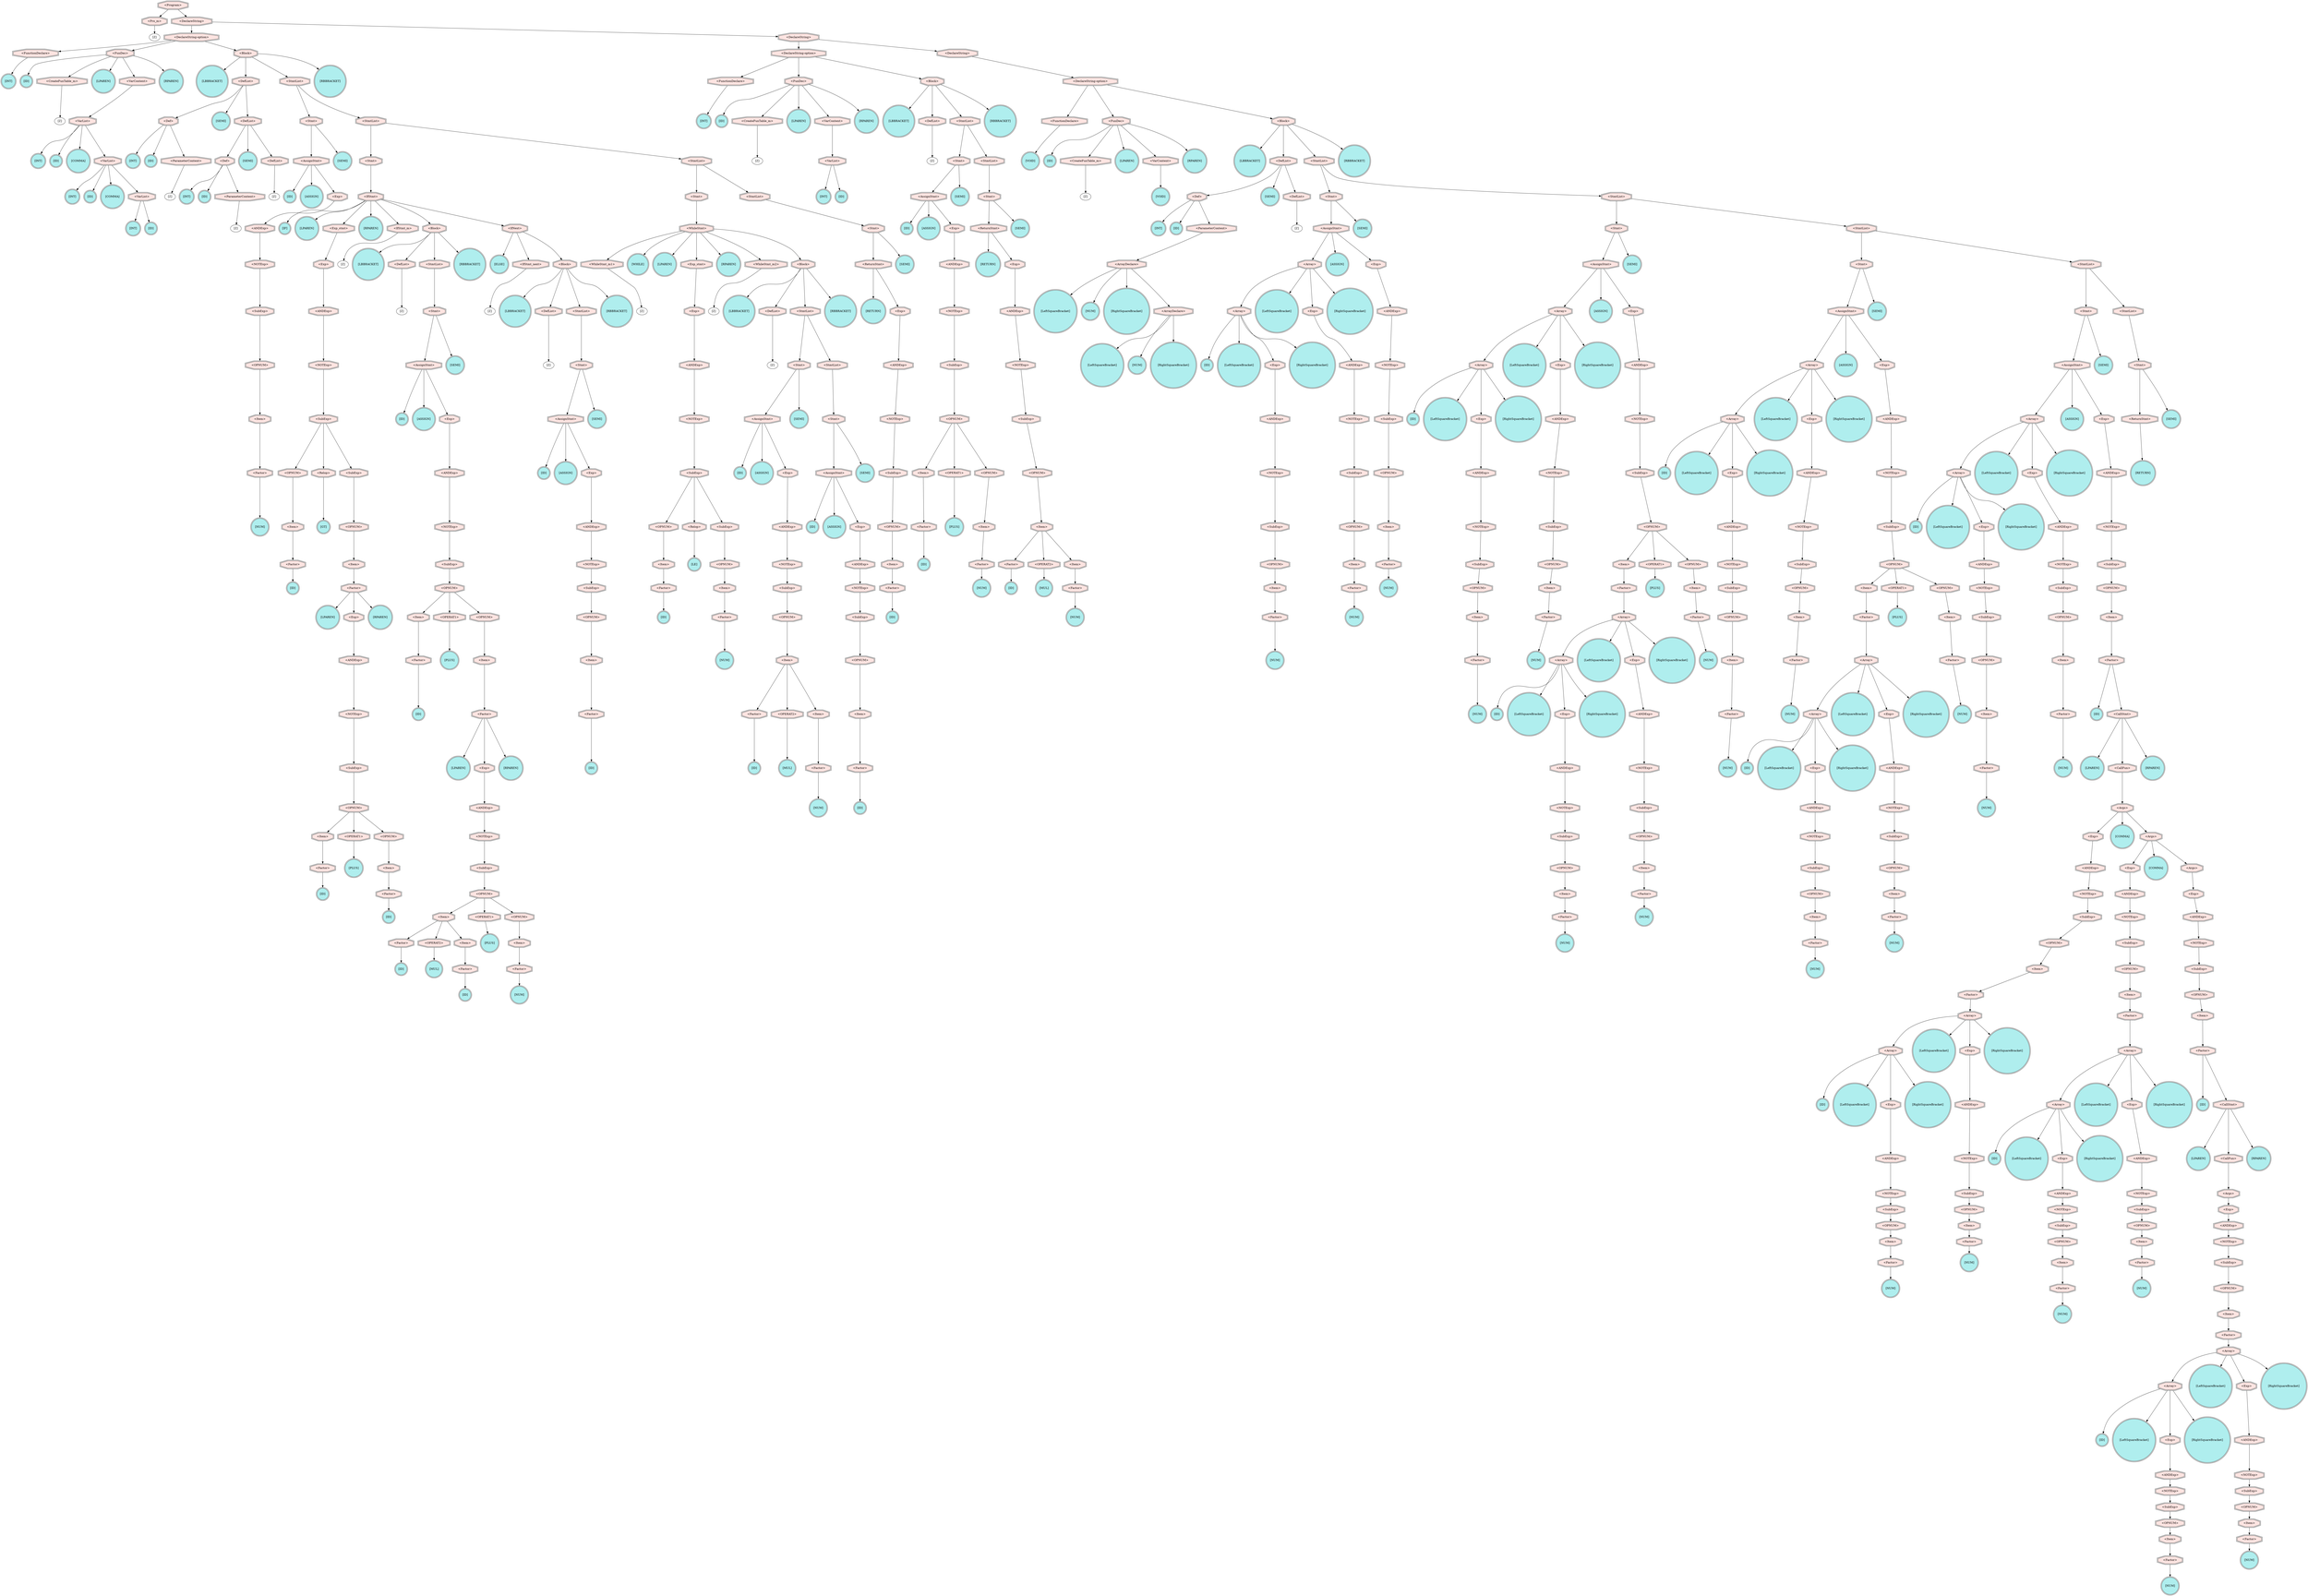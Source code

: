digraph tree { 
v0[label="<Pro_m>",fillcolor=mistyrose,shape=doubleoctagon,style=filled];
e1[label="[Z]"];
v0-> e1;
v1[label="[INT]",fillcolor=paleturquoise,shape=doublecircle,style=filled];
v2[label="<FunctionDeclare>",fillcolor=mistyrose,shape=doubleoctagon,style=filled];
v2 -> v1;
v3[label="[ID]",fillcolor=paleturquoise,shape=doublecircle,style=filled];
v4[label="<CreateFunTable_m>",fillcolor=mistyrose,shape=doubleoctagon,style=filled];
e5[label="[Z]"];
v4-> e5;
v5[label="[LPAREN]",fillcolor=paleturquoise,shape=doublecircle,style=filled];
v6[label="[INT]",fillcolor=paleturquoise,shape=doublecircle,style=filled];
v7[label="[ID]",fillcolor=paleturquoise,shape=doublecircle,style=filled];
v8[label="[COMMA]",fillcolor=paleturquoise,shape=doublecircle,style=filled];
v9[label="[INT]",fillcolor=paleturquoise,shape=doublecircle,style=filled];
v10[label="[ID]",fillcolor=paleturquoise,shape=doublecircle,style=filled];
v11[label="[COMMA]",fillcolor=paleturquoise,shape=doublecircle,style=filled];
v12[label="[INT]",fillcolor=paleturquoise,shape=doublecircle,style=filled];
v13[label="[ID]",fillcolor=paleturquoise,shape=doublecircle,style=filled];
v14[label="<VarList>",fillcolor=mistyrose,shape=doubleoctagon,style=filled];
v14 -> v13;
v14 -> v12;
v15[label="<VarList>",fillcolor=mistyrose,shape=doubleoctagon,style=filled];
v15 -> v14;
v15 -> v11;
v15 -> v10;
v15 -> v9;
v16[label="<VarList>",fillcolor=mistyrose,shape=doubleoctagon,style=filled];
v16 -> v15;
v16 -> v8;
v16 -> v7;
v16 -> v6;
v17[label="<VarContent>",fillcolor=mistyrose,shape=doubleoctagon,style=filled];
v17 -> v16;
v18[label="[RPAREN]",fillcolor=paleturquoise,shape=doublecircle,style=filled];
v19[label="<FunDec>",fillcolor=mistyrose,shape=doubleoctagon,style=filled];
v19 -> v18;
v19 -> v17;
v19 -> v5;
v19 -> v4;
v19 -> v3;
v20[label="[LBBRACKET]",fillcolor=paleturquoise,shape=doublecircle,style=filled];
v21[label="[INT]",fillcolor=paleturquoise,shape=doublecircle,style=filled];
v22[label="[ID]",fillcolor=paleturquoise,shape=doublecircle,style=filled];
v23[label="<ParameterContent>",fillcolor=mistyrose,shape=doubleoctagon,style=filled];
e24[label="[Z]"];
v23-> e24;
v24[label="<Def>",fillcolor=mistyrose,shape=doubleoctagon,style=filled];
v24 -> v23;
v24 -> v22;
v24 -> v21;
v25[label="[SEMI]",fillcolor=paleturquoise,shape=doublecircle,style=filled];
v26[label="[INT]",fillcolor=paleturquoise,shape=doublecircle,style=filled];
v27[label="[ID]",fillcolor=paleturquoise,shape=doublecircle,style=filled];
v28[label="<ParameterContent>",fillcolor=mistyrose,shape=doubleoctagon,style=filled];
e29[label="[Z]"];
v28-> e29;
v29[label="<Def>",fillcolor=mistyrose,shape=doubleoctagon,style=filled];
v29 -> v28;
v29 -> v27;
v29 -> v26;
v30[label="[SEMI]",fillcolor=paleturquoise,shape=doublecircle,style=filled];
v31[label="<DefList>",fillcolor=mistyrose,shape=doubleoctagon,style=filled];
e32[label="[Z]"];
v31-> e32;
v32[label="<DefList>",fillcolor=mistyrose,shape=doubleoctagon,style=filled];
v32 -> v31;
v32 -> v30;
v32 -> v29;
v33[label="<DefList>",fillcolor=mistyrose,shape=doubleoctagon,style=filled];
v33 -> v32;
v33 -> v25;
v33 -> v24;
v34[label="[ID]",fillcolor=paleturquoise,shape=doublecircle,style=filled];
v35[label="[ASSIGN]",fillcolor=paleturquoise,shape=doublecircle,style=filled];
v36[label="[NUM]",fillcolor=paleturquoise,shape=doublecircle,style=filled];
v37[label="<Factor>",fillcolor=mistyrose,shape=doubleoctagon,style=filled];
v37 -> v36;
v38[label="<Item>",fillcolor=mistyrose,shape=doubleoctagon,style=filled];
v38 -> v37;
v39[label="<OPNUM>",fillcolor=mistyrose,shape=doubleoctagon,style=filled];
v39 -> v38;
v40[label="<SubExp>",fillcolor=mistyrose,shape=doubleoctagon,style=filled];
v40 -> v39;
v41[label="<NOTExp>",fillcolor=mistyrose,shape=doubleoctagon,style=filled];
v41 -> v40;
v42[label="<ANDExp>",fillcolor=mistyrose,shape=doubleoctagon,style=filled];
v42 -> v41;
v43[label="<Exp>",fillcolor=mistyrose,shape=doubleoctagon,style=filled];
v43 -> v42;
v44[label="<AssignStmt>",fillcolor=mistyrose,shape=doubleoctagon,style=filled];
v44 -> v43;
v44 -> v35;
v44 -> v34;
v45[label="[SEMI]",fillcolor=paleturquoise,shape=doublecircle,style=filled];
v46[label="<Stmt>",fillcolor=mistyrose,shape=doubleoctagon,style=filled];
v46 -> v45;
v46 -> v44;
v47[label="[IF]",fillcolor=paleturquoise,shape=doublecircle,style=filled];
v48[label="[LPAREN]",fillcolor=paleturquoise,shape=doublecircle,style=filled];
v49[label="[ID]",fillcolor=paleturquoise,shape=doublecircle,style=filled];
v50[label="<Factor>",fillcolor=mistyrose,shape=doubleoctagon,style=filled];
v50 -> v49;
v51[label="<Item>",fillcolor=mistyrose,shape=doubleoctagon,style=filled];
v51 -> v50;
v52[label="<OPNUM>",fillcolor=mistyrose,shape=doubleoctagon,style=filled];
v52 -> v51;
v53[label="[GT]",fillcolor=paleturquoise,shape=doublecircle,style=filled];
v54[label="<Relop>",fillcolor=mistyrose,shape=doubleoctagon,style=filled];
v54 -> v53;
v55[label="[LPAREN]",fillcolor=paleturquoise,shape=doublecircle,style=filled];
v56[label="[ID]",fillcolor=paleturquoise,shape=doublecircle,style=filled];
v57[label="<Factor>",fillcolor=mistyrose,shape=doubleoctagon,style=filled];
v57 -> v56;
v58[label="<Item>",fillcolor=mistyrose,shape=doubleoctagon,style=filled];
v58 -> v57;
v59[label="[PLUS]",fillcolor=paleturquoise,shape=doublecircle,style=filled];
v60[label="<OPERAT1>",fillcolor=mistyrose,shape=doubleoctagon,style=filled];
v60 -> v59;
v61[label="[ID]",fillcolor=paleturquoise,shape=doublecircle,style=filled];
v62[label="<Factor>",fillcolor=mistyrose,shape=doubleoctagon,style=filled];
v62 -> v61;
v63[label="<Item>",fillcolor=mistyrose,shape=doubleoctagon,style=filled];
v63 -> v62;
v64[label="<OPNUM>",fillcolor=mistyrose,shape=doubleoctagon,style=filled];
v64 -> v63;
v65[label="<OPNUM>",fillcolor=mistyrose,shape=doubleoctagon,style=filled];
v65 -> v64;
v65 -> v60;
v65 -> v58;
v66[label="<SubExp>",fillcolor=mistyrose,shape=doubleoctagon,style=filled];
v66 -> v65;
v67[label="<NOTExp>",fillcolor=mistyrose,shape=doubleoctagon,style=filled];
v67 -> v66;
v68[label="<ANDExp>",fillcolor=mistyrose,shape=doubleoctagon,style=filled];
v68 -> v67;
v69[label="<Exp>",fillcolor=mistyrose,shape=doubleoctagon,style=filled];
v69 -> v68;
v70[label="[RPAREN]",fillcolor=paleturquoise,shape=doublecircle,style=filled];
v71[label="<Factor>",fillcolor=mistyrose,shape=doubleoctagon,style=filled];
v71 -> v70;
v71 -> v69;
v71 -> v55;
v72[label="<Item>",fillcolor=mistyrose,shape=doubleoctagon,style=filled];
v72 -> v71;
v73[label="<OPNUM>",fillcolor=mistyrose,shape=doubleoctagon,style=filled];
v73 -> v72;
v74[label="<SubExp>",fillcolor=mistyrose,shape=doubleoctagon,style=filled];
v74 -> v73;
v75[label="<SubExp>",fillcolor=mistyrose,shape=doubleoctagon,style=filled];
v75 -> v74;
v75 -> v54;
v75 -> v52;
v76[label="<NOTExp>",fillcolor=mistyrose,shape=doubleoctagon,style=filled];
v76 -> v75;
v77[label="<ANDExp>",fillcolor=mistyrose,shape=doubleoctagon,style=filled];
v77 -> v76;
v78[label="<Exp>",fillcolor=mistyrose,shape=doubleoctagon,style=filled];
v78 -> v77;
v79[label="<Exp_stmt>",fillcolor=mistyrose,shape=doubleoctagon,style=filled];
v79 -> v78;
v80[label="[RPAREN]",fillcolor=paleturquoise,shape=doublecircle,style=filled];
v81[label="<IfStmt_m>",fillcolor=mistyrose,shape=doubleoctagon,style=filled];
e82[label="[Z]"];
v81-> e82;
v82[label="[LBBRACKET]",fillcolor=paleturquoise,shape=doublecircle,style=filled];
v83[label="<DefList>",fillcolor=mistyrose,shape=doubleoctagon,style=filled];
e84[label="[Z]"];
v83-> e84;
v84[label="[ID]",fillcolor=paleturquoise,shape=doublecircle,style=filled];
v85[label="[ASSIGN]",fillcolor=paleturquoise,shape=doublecircle,style=filled];
v86[label="[ID]",fillcolor=paleturquoise,shape=doublecircle,style=filled];
v87[label="<Factor>",fillcolor=mistyrose,shape=doubleoctagon,style=filled];
v87 -> v86;
v88[label="<Item>",fillcolor=mistyrose,shape=doubleoctagon,style=filled];
v88 -> v87;
v89[label="[PLUS]",fillcolor=paleturquoise,shape=doublecircle,style=filled];
v90[label="<OPERAT1>",fillcolor=mistyrose,shape=doubleoctagon,style=filled];
v90 -> v89;
v91[label="[LPAREN]",fillcolor=paleturquoise,shape=doublecircle,style=filled];
v92[label="[ID]",fillcolor=paleturquoise,shape=doublecircle,style=filled];
v93[label="<Factor>",fillcolor=mistyrose,shape=doubleoctagon,style=filled];
v93 -> v92;
v94[label="[MUL]",fillcolor=paleturquoise,shape=doublecircle,style=filled];
v95[label="<OPERAT2>",fillcolor=mistyrose,shape=doubleoctagon,style=filled];
v95 -> v94;
v96[label="[ID]",fillcolor=paleturquoise,shape=doublecircle,style=filled];
v97[label="<Factor>",fillcolor=mistyrose,shape=doubleoctagon,style=filled];
v97 -> v96;
v98[label="<Item>",fillcolor=mistyrose,shape=doubleoctagon,style=filled];
v98 -> v97;
v99[label="<Item>",fillcolor=mistyrose,shape=doubleoctagon,style=filled];
v99 -> v98;
v99 -> v95;
v99 -> v93;
v100[label="[PLUS]",fillcolor=paleturquoise,shape=doublecircle,style=filled];
v101[label="<OPERAT1>",fillcolor=mistyrose,shape=doubleoctagon,style=filled];
v101 -> v100;
v102[label="[NUM]",fillcolor=paleturquoise,shape=doublecircle,style=filled];
v103[label="<Factor>",fillcolor=mistyrose,shape=doubleoctagon,style=filled];
v103 -> v102;
v104[label="<Item>",fillcolor=mistyrose,shape=doubleoctagon,style=filled];
v104 -> v103;
v105[label="<OPNUM>",fillcolor=mistyrose,shape=doubleoctagon,style=filled];
v105 -> v104;
v106[label="<OPNUM>",fillcolor=mistyrose,shape=doubleoctagon,style=filled];
v106 -> v105;
v106 -> v101;
v106 -> v99;
v107[label="<SubExp>",fillcolor=mistyrose,shape=doubleoctagon,style=filled];
v107 -> v106;
v108[label="<NOTExp>",fillcolor=mistyrose,shape=doubleoctagon,style=filled];
v108 -> v107;
v109[label="<ANDExp>",fillcolor=mistyrose,shape=doubleoctagon,style=filled];
v109 -> v108;
v110[label="<Exp>",fillcolor=mistyrose,shape=doubleoctagon,style=filled];
v110 -> v109;
v111[label="[RPAREN]",fillcolor=paleturquoise,shape=doublecircle,style=filled];
v112[label="<Factor>",fillcolor=mistyrose,shape=doubleoctagon,style=filled];
v112 -> v111;
v112 -> v110;
v112 -> v91;
v113[label="<Item>",fillcolor=mistyrose,shape=doubleoctagon,style=filled];
v113 -> v112;
v114[label="<OPNUM>",fillcolor=mistyrose,shape=doubleoctagon,style=filled];
v114 -> v113;
v115[label="<OPNUM>",fillcolor=mistyrose,shape=doubleoctagon,style=filled];
v115 -> v114;
v115 -> v90;
v115 -> v88;
v116[label="<SubExp>",fillcolor=mistyrose,shape=doubleoctagon,style=filled];
v116 -> v115;
v117[label="<NOTExp>",fillcolor=mistyrose,shape=doubleoctagon,style=filled];
v117 -> v116;
v118[label="<ANDExp>",fillcolor=mistyrose,shape=doubleoctagon,style=filled];
v118 -> v117;
v119[label="<Exp>",fillcolor=mistyrose,shape=doubleoctagon,style=filled];
v119 -> v118;
v120[label="<AssignStmt>",fillcolor=mistyrose,shape=doubleoctagon,style=filled];
v120 -> v119;
v120 -> v85;
v120 -> v84;
v121[label="[SEMI]",fillcolor=paleturquoise,shape=doublecircle,style=filled];
v122[label="<Stmt>",fillcolor=mistyrose,shape=doubleoctagon,style=filled];
v122 -> v121;
v122 -> v120;
v123[label="<StmtList>",fillcolor=mistyrose,shape=doubleoctagon,style=filled];
v123 -> v122;
v124[label="[RBBRACKET]",fillcolor=paleturquoise,shape=doublecircle,style=filled];
v125[label="<Block>",fillcolor=mistyrose,shape=doubleoctagon,style=filled];
v125 -> v124;
v125 -> v123;
v125 -> v83;
v125 -> v82;
v126[label="[ELSE]",fillcolor=paleturquoise,shape=doublecircle,style=filled];
v127[label="<IfStmt_next>",fillcolor=mistyrose,shape=doubleoctagon,style=filled];
e128[label="[Z]"];
v127-> e128;
v128[label="[LBBRACKET]",fillcolor=paleturquoise,shape=doublecircle,style=filled];
v129[label="<DefList>",fillcolor=mistyrose,shape=doubleoctagon,style=filled];
e130[label="[Z]"];
v129-> e130;
v130[label="[ID]",fillcolor=paleturquoise,shape=doublecircle,style=filled];
v131[label="[ASSIGN]",fillcolor=paleturquoise,shape=doublecircle,style=filled];
v132[label="[ID]",fillcolor=paleturquoise,shape=doublecircle,style=filled];
v133[label="<Factor>",fillcolor=mistyrose,shape=doubleoctagon,style=filled];
v133 -> v132;
v134[label="<Item>",fillcolor=mistyrose,shape=doubleoctagon,style=filled];
v134 -> v133;
v135[label="<OPNUM>",fillcolor=mistyrose,shape=doubleoctagon,style=filled];
v135 -> v134;
v136[label="<SubExp>",fillcolor=mistyrose,shape=doubleoctagon,style=filled];
v136 -> v135;
v137[label="<NOTExp>",fillcolor=mistyrose,shape=doubleoctagon,style=filled];
v137 -> v136;
v138[label="<ANDExp>",fillcolor=mistyrose,shape=doubleoctagon,style=filled];
v138 -> v137;
v139[label="<Exp>",fillcolor=mistyrose,shape=doubleoctagon,style=filled];
v139 -> v138;
v140[label="<AssignStmt>",fillcolor=mistyrose,shape=doubleoctagon,style=filled];
v140 -> v139;
v140 -> v131;
v140 -> v130;
v141[label="[SEMI]",fillcolor=paleturquoise,shape=doublecircle,style=filled];
v142[label="<Stmt>",fillcolor=mistyrose,shape=doubleoctagon,style=filled];
v142 -> v141;
v142 -> v140;
v143[label="<StmtList>",fillcolor=mistyrose,shape=doubleoctagon,style=filled];
v143 -> v142;
v144[label="[RBBRACKET]",fillcolor=paleturquoise,shape=doublecircle,style=filled];
v145[label="<Block>",fillcolor=mistyrose,shape=doubleoctagon,style=filled];
v145 -> v144;
v145 -> v143;
v145 -> v129;
v145 -> v128;
v146[label="<IfNext>",fillcolor=mistyrose,shape=doubleoctagon,style=filled];
v146 -> v145;
v146 -> v127;
v146 -> v126;
v147[label="<IfStmt>",fillcolor=mistyrose,shape=doubleoctagon,style=filled];
v147 -> v146;
v147 -> v125;
v147 -> v81;
v147 -> v80;
v147 -> v79;
v147 -> v48;
v147 -> v47;
v148[label="<Stmt>",fillcolor=mistyrose,shape=doubleoctagon,style=filled];
v148 -> v147;
v149[label="<WhileStmt_m1>",fillcolor=mistyrose,shape=doubleoctagon,style=filled];
e150[label="[Z]"];
v149-> e150;
v150[label="[WHILE]",fillcolor=paleturquoise,shape=doublecircle,style=filled];
v151[label="[LPAREN]",fillcolor=paleturquoise,shape=doublecircle,style=filled];
v152[label="[ID]",fillcolor=paleturquoise,shape=doublecircle,style=filled];
v153[label="<Factor>",fillcolor=mistyrose,shape=doubleoctagon,style=filled];
v153 -> v152;
v154[label="<Item>",fillcolor=mistyrose,shape=doubleoctagon,style=filled];
v154 -> v153;
v155[label="<OPNUM>",fillcolor=mistyrose,shape=doubleoctagon,style=filled];
v155 -> v154;
v156[label="[LE]",fillcolor=paleturquoise,shape=doublecircle,style=filled];
v157[label="<Relop>",fillcolor=mistyrose,shape=doubleoctagon,style=filled];
v157 -> v156;
v158[label="[NUM]",fillcolor=paleturquoise,shape=doublecircle,style=filled];
v159[label="<Factor>",fillcolor=mistyrose,shape=doubleoctagon,style=filled];
v159 -> v158;
v160[label="<Item>",fillcolor=mistyrose,shape=doubleoctagon,style=filled];
v160 -> v159;
v161[label="<OPNUM>",fillcolor=mistyrose,shape=doubleoctagon,style=filled];
v161 -> v160;
v162[label="<SubExp>",fillcolor=mistyrose,shape=doubleoctagon,style=filled];
v162 -> v161;
v163[label="<SubExp>",fillcolor=mistyrose,shape=doubleoctagon,style=filled];
v163 -> v162;
v163 -> v157;
v163 -> v155;
v164[label="<NOTExp>",fillcolor=mistyrose,shape=doubleoctagon,style=filled];
v164 -> v163;
v165[label="<ANDExp>",fillcolor=mistyrose,shape=doubleoctagon,style=filled];
v165 -> v164;
v166[label="<Exp>",fillcolor=mistyrose,shape=doubleoctagon,style=filled];
v166 -> v165;
v167[label="<Exp_stmt>",fillcolor=mistyrose,shape=doubleoctagon,style=filled];
v167 -> v166;
v168[label="[RPAREN]",fillcolor=paleturquoise,shape=doublecircle,style=filled];
v169[label="<WhileStmt_m2>",fillcolor=mistyrose,shape=doubleoctagon,style=filled];
e170[label="[Z]"];
v169-> e170;
v170[label="[LBBRACKET]",fillcolor=paleturquoise,shape=doublecircle,style=filled];
v171[label="<DefList>",fillcolor=mistyrose,shape=doubleoctagon,style=filled];
e172[label="[Z]"];
v171-> e172;
v172[label="[ID]",fillcolor=paleturquoise,shape=doublecircle,style=filled];
v173[label="[ASSIGN]",fillcolor=paleturquoise,shape=doublecircle,style=filled];
v174[label="[ID]",fillcolor=paleturquoise,shape=doublecircle,style=filled];
v175[label="<Factor>",fillcolor=mistyrose,shape=doubleoctagon,style=filled];
v175 -> v174;
v176[label="[MUL]",fillcolor=paleturquoise,shape=doublecircle,style=filled];
v177[label="<OPERAT2>",fillcolor=mistyrose,shape=doubleoctagon,style=filled];
v177 -> v176;
v178[label="[NUM]",fillcolor=paleturquoise,shape=doublecircle,style=filled];
v179[label="<Factor>",fillcolor=mistyrose,shape=doubleoctagon,style=filled];
v179 -> v178;
v180[label="<Item>",fillcolor=mistyrose,shape=doubleoctagon,style=filled];
v180 -> v179;
v181[label="<Item>",fillcolor=mistyrose,shape=doubleoctagon,style=filled];
v181 -> v180;
v181 -> v177;
v181 -> v175;
v182[label="<OPNUM>",fillcolor=mistyrose,shape=doubleoctagon,style=filled];
v182 -> v181;
v183[label="<SubExp>",fillcolor=mistyrose,shape=doubleoctagon,style=filled];
v183 -> v182;
v184[label="<NOTExp>",fillcolor=mistyrose,shape=doubleoctagon,style=filled];
v184 -> v183;
v185[label="<ANDExp>",fillcolor=mistyrose,shape=doubleoctagon,style=filled];
v185 -> v184;
v186[label="<Exp>",fillcolor=mistyrose,shape=doubleoctagon,style=filled];
v186 -> v185;
v187[label="<AssignStmt>",fillcolor=mistyrose,shape=doubleoctagon,style=filled];
v187 -> v186;
v187 -> v173;
v187 -> v172;
v188[label="[SEMI]",fillcolor=paleturquoise,shape=doublecircle,style=filled];
v189[label="<Stmt>",fillcolor=mistyrose,shape=doubleoctagon,style=filled];
v189 -> v188;
v189 -> v187;
v190[label="[ID]",fillcolor=paleturquoise,shape=doublecircle,style=filled];
v191[label="[ASSIGN]",fillcolor=paleturquoise,shape=doublecircle,style=filled];
v192[label="[ID]",fillcolor=paleturquoise,shape=doublecircle,style=filled];
v193[label="<Factor>",fillcolor=mistyrose,shape=doubleoctagon,style=filled];
v193 -> v192;
v194[label="<Item>",fillcolor=mistyrose,shape=doubleoctagon,style=filled];
v194 -> v193;
v195[label="<OPNUM>",fillcolor=mistyrose,shape=doubleoctagon,style=filled];
v195 -> v194;
v196[label="<SubExp>",fillcolor=mistyrose,shape=doubleoctagon,style=filled];
v196 -> v195;
v197[label="<NOTExp>",fillcolor=mistyrose,shape=doubleoctagon,style=filled];
v197 -> v196;
v198[label="<ANDExp>",fillcolor=mistyrose,shape=doubleoctagon,style=filled];
v198 -> v197;
v199[label="<Exp>",fillcolor=mistyrose,shape=doubleoctagon,style=filled];
v199 -> v198;
v200[label="<AssignStmt>",fillcolor=mistyrose,shape=doubleoctagon,style=filled];
v200 -> v199;
v200 -> v191;
v200 -> v190;
v201[label="[SEMI]",fillcolor=paleturquoise,shape=doublecircle,style=filled];
v202[label="<Stmt>",fillcolor=mistyrose,shape=doubleoctagon,style=filled];
v202 -> v201;
v202 -> v200;
v203[label="<StmtList>",fillcolor=mistyrose,shape=doubleoctagon,style=filled];
v203 -> v202;
v204[label="<StmtList>",fillcolor=mistyrose,shape=doubleoctagon,style=filled];
v204 -> v203;
v204 -> v189;
v205[label="[RBBRACKET]",fillcolor=paleturquoise,shape=doublecircle,style=filled];
v206[label="<Block>",fillcolor=mistyrose,shape=doubleoctagon,style=filled];
v206 -> v205;
v206 -> v204;
v206 -> v171;
v206 -> v170;
v207[label="<WhileStmt>",fillcolor=mistyrose,shape=doubleoctagon,style=filled];
v207 -> v206;
v207 -> v169;
v207 -> v168;
v207 -> v167;
v207 -> v151;
v207 -> v150;
v207 -> v149;
v208[label="<Stmt>",fillcolor=mistyrose,shape=doubleoctagon,style=filled];
v208 -> v207;
v209[label="[RETURN]",fillcolor=paleturquoise,shape=doublecircle,style=filled];
v210[label="[ID]",fillcolor=paleturquoise,shape=doublecircle,style=filled];
v211[label="<Factor>",fillcolor=mistyrose,shape=doubleoctagon,style=filled];
v211 -> v210;
v212[label="<Item>",fillcolor=mistyrose,shape=doubleoctagon,style=filled];
v212 -> v211;
v213[label="<OPNUM>",fillcolor=mistyrose,shape=doubleoctagon,style=filled];
v213 -> v212;
v214[label="<SubExp>",fillcolor=mistyrose,shape=doubleoctagon,style=filled];
v214 -> v213;
v215[label="<NOTExp>",fillcolor=mistyrose,shape=doubleoctagon,style=filled];
v215 -> v214;
v216[label="<ANDExp>",fillcolor=mistyrose,shape=doubleoctagon,style=filled];
v216 -> v215;
v217[label="<Exp>",fillcolor=mistyrose,shape=doubleoctagon,style=filled];
v217 -> v216;
v218[label="<ReturnStmt>",fillcolor=mistyrose,shape=doubleoctagon,style=filled];
v218 -> v217;
v218 -> v209;
v219[label="[SEMI]",fillcolor=paleturquoise,shape=doublecircle,style=filled];
v220[label="<Stmt>",fillcolor=mistyrose,shape=doubleoctagon,style=filled];
v220 -> v219;
v220 -> v218;
v221[label="<StmtList>",fillcolor=mistyrose,shape=doubleoctagon,style=filled];
v221 -> v220;
v222[label="<StmtList>",fillcolor=mistyrose,shape=doubleoctagon,style=filled];
v222 -> v221;
v222 -> v208;
v223[label="<StmtList>",fillcolor=mistyrose,shape=doubleoctagon,style=filled];
v223 -> v222;
v223 -> v148;
v224[label="<StmtList>",fillcolor=mistyrose,shape=doubleoctagon,style=filled];
v224 -> v223;
v224 -> v46;
v225[label="[RBBRACKET]",fillcolor=paleturquoise,shape=doublecircle,style=filled];
v226[label="<Block>",fillcolor=mistyrose,shape=doubleoctagon,style=filled];
v226 -> v225;
v226 -> v224;
v226 -> v33;
v226 -> v20;
v227[label="<DeclareString-option>",fillcolor=mistyrose,shape=doubleoctagon,style=filled];
v227 -> v226;
v227 -> v19;
v227 -> v2;
v228[label="[INT]",fillcolor=paleturquoise,shape=doublecircle,style=filled];
v229[label="<FunctionDeclare>",fillcolor=mistyrose,shape=doubleoctagon,style=filled];
v229 -> v228;
v230[label="[ID]",fillcolor=paleturquoise,shape=doublecircle,style=filled];
v231[label="<CreateFunTable_m>",fillcolor=mistyrose,shape=doubleoctagon,style=filled];
e232[label="[Z]"];
v231-> e232;
v232[label="[LPAREN]",fillcolor=paleturquoise,shape=doublecircle,style=filled];
v233[label="[INT]",fillcolor=paleturquoise,shape=doublecircle,style=filled];
v234[label="[ID]",fillcolor=paleturquoise,shape=doublecircle,style=filled];
v235[label="<VarList>",fillcolor=mistyrose,shape=doubleoctagon,style=filled];
v235 -> v234;
v235 -> v233;
v236[label="<VarContent>",fillcolor=mistyrose,shape=doubleoctagon,style=filled];
v236 -> v235;
v237[label="[RPAREN]",fillcolor=paleturquoise,shape=doublecircle,style=filled];
v238[label="<FunDec>",fillcolor=mistyrose,shape=doubleoctagon,style=filled];
v238 -> v237;
v238 -> v236;
v238 -> v232;
v238 -> v231;
v238 -> v230;
v239[label="[LBBRACKET]",fillcolor=paleturquoise,shape=doublecircle,style=filled];
v240[label="<DefList>",fillcolor=mistyrose,shape=doubleoctagon,style=filled];
e241[label="[Z]"];
v240-> e241;
v241[label="[ID]",fillcolor=paleturquoise,shape=doublecircle,style=filled];
v242[label="[ASSIGN]",fillcolor=paleturquoise,shape=doublecircle,style=filled];
v243[label="[ID]",fillcolor=paleturquoise,shape=doublecircle,style=filled];
v244[label="<Factor>",fillcolor=mistyrose,shape=doubleoctagon,style=filled];
v244 -> v243;
v245[label="<Item>",fillcolor=mistyrose,shape=doubleoctagon,style=filled];
v245 -> v244;
v246[label="[PLUS]",fillcolor=paleturquoise,shape=doublecircle,style=filled];
v247[label="<OPERAT1>",fillcolor=mistyrose,shape=doubleoctagon,style=filled];
v247 -> v246;
v248[label="[NUM]",fillcolor=paleturquoise,shape=doublecircle,style=filled];
v249[label="<Factor>",fillcolor=mistyrose,shape=doubleoctagon,style=filled];
v249 -> v248;
v250[label="<Item>",fillcolor=mistyrose,shape=doubleoctagon,style=filled];
v250 -> v249;
v251[label="<OPNUM>",fillcolor=mistyrose,shape=doubleoctagon,style=filled];
v251 -> v250;
v252[label="<OPNUM>",fillcolor=mistyrose,shape=doubleoctagon,style=filled];
v252 -> v251;
v252 -> v247;
v252 -> v245;
v253[label="<SubExp>",fillcolor=mistyrose,shape=doubleoctagon,style=filled];
v253 -> v252;
v254[label="<NOTExp>",fillcolor=mistyrose,shape=doubleoctagon,style=filled];
v254 -> v253;
v255[label="<ANDExp>",fillcolor=mistyrose,shape=doubleoctagon,style=filled];
v255 -> v254;
v256[label="<Exp>",fillcolor=mistyrose,shape=doubleoctagon,style=filled];
v256 -> v255;
v257[label="<AssignStmt>",fillcolor=mistyrose,shape=doubleoctagon,style=filled];
v257 -> v256;
v257 -> v242;
v257 -> v241;
v258[label="[SEMI]",fillcolor=paleturquoise,shape=doublecircle,style=filled];
v259[label="<Stmt>",fillcolor=mistyrose,shape=doubleoctagon,style=filled];
v259 -> v258;
v259 -> v257;
v260[label="[RETURN]",fillcolor=paleturquoise,shape=doublecircle,style=filled];
v261[label="[ID]",fillcolor=paleturquoise,shape=doublecircle,style=filled];
v262[label="<Factor>",fillcolor=mistyrose,shape=doubleoctagon,style=filled];
v262 -> v261;
v263[label="[MUL]",fillcolor=paleturquoise,shape=doublecircle,style=filled];
v264[label="<OPERAT2>",fillcolor=mistyrose,shape=doubleoctagon,style=filled];
v264 -> v263;
v265[label="[NUM]",fillcolor=paleturquoise,shape=doublecircle,style=filled];
v266[label="<Factor>",fillcolor=mistyrose,shape=doubleoctagon,style=filled];
v266 -> v265;
v267[label="<Item>",fillcolor=mistyrose,shape=doubleoctagon,style=filled];
v267 -> v266;
v268[label="<Item>",fillcolor=mistyrose,shape=doubleoctagon,style=filled];
v268 -> v267;
v268 -> v264;
v268 -> v262;
v269[label="<OPNUM>",fillcolor=mistyrose,shape=doubleoctagon,style=filled];
v269 -> v268;
v270[label="<SubExp>",fillcolor=mistyrose,shape=doubleoctagon,style=filled];
v270 -> v269;
v271[label="<NOTExp>",fillcolor=mistyrose,shape=doubleoctagon,style=filled];
v271 -> v270;
v272[label="<ANDExp>",fillcolor=mistyrose,shape=doubleoctagon,style=filled];
v272 -> v271;
v273[label="<Exp>",fillcolor=mistyrose,shape=doubleoctagon,style=filled];
v273 -> v272;
v274[label="<ReturnStmt>",fillcolor=mistyrose,shape=doubleoctagon,style=filled];
v274 -> v273;
v274 -> v260;
v275[label="[SEMI]",fillcolor=paleturquoise,shape=doublecircle,style=filled];
v276[label="<Stmt>",fillcolor=mistyrose,shape=doubleoctagon,style=filled];
v276 -> v275;
v276 -> v274;
v277[label="<StmtList>",fillcolor=mistyrose,shape=doubleoctagon,style=filled];
v277 -> v276;
v278[label="<StmtList>",fillcolor=mistyrose,shape=doubleoctagon,style=filled];
v278 -> v277;
v278 -> v259;
v279[label="[RBBRACKET]",fillcolor=paleturquoise,shape=doublecircle,style=filled];
v280[label="<Block>",fillcolor=mistyrose,shape=doubleoctagon,style=filled];
v280 -> v279;
v280 -> v278;
v280 -> v240;
v280 -> v239;
v281[label="<DeclareString-option>",fillcolor=mistyrose,shape=doubleoctagon,style=filled];
v281 -> v280;
v281 -> v238;
v281 -> v229;
v282[label="[VOID]",fillcolor=paleturquoise,shape=doublecircle,style=filled];
v283[label="<FunctionDeclare>",fillcolor=mistyrose,shape=doubleoctagon,style=filled];
v283 -> v282;
v284[label="[ID]",fillcolor=paleturquoise,shape=doublecircle,style=filled];
v285[label="<CreateFunTable_m>",fillcolor=mistyrose,shape=doubleoctagon,style=filled];
e286[label="[Z]"];
v285-> e286;
v286[label="[LPAREN]",fillcolor=paleturquoise,shape=doublecircle,style=filled];
v287[label="[VOID]",fillcolor=paleturquoise,shape=doublecircle,style=filled];
v288[label="<VarContent>",fillcolor=mistyrose,shape=doubleoctagon,style=filled];
v288 -> v287;
v289[label="[RPAREN]",fillcolor=paleturquoise,shape=doublecircle,style=filled];
v290[label="<FunDec>",fillcolor=mistyrose,shape=doubleoctagon,style=filled];
v290 -> v289;
v290 -> v288;
v290 -> v286;
v290 -> v285;
v290 -> v284;
v291[label="[LBBRACKET]",fillcolor=paleturquoise,shape=doublecircle,style=filled];
v292[label="[INT]",fillcolor=paleturquoise,shape=doublecircle,style=filled];
v293[label="[ID]",fillcolor=paleturquoise,shape=doublecircle,style=filled];
v294[label="[LeftSquareBracket]",fillcolor=paleturquoise,shape=doublecircle,style=filled];
v295[label="[NUM]",fillcolor=paleturquoise,shape=doublecircle,style=filled];
v296[label="[RightSquareBracket]",fillcolor=paleturquoise,shape=doublecircle,style=filled];
v297[label="[LeftSquareBracket]",fillcolor=paleturquoise,shape=doublecircle,style=filled];
v298[label="[NUM]",fillcolor=paleturquoise,shape=doublecircle,style=filled];
v299[label="[RightSquareBracket]",fillcolor=paleturquoise,shape=doublecircle,style=filled];
v300[label="<ArrayDeclare>",fillcolor=mistyrose,shape=doubleoctagon,style=filled];
v300 -> v299;
v300 -> v298;
v300 -> v297;
v301[label="<ArrayDeclare>",fillcolor=mistyrose,shape=doubleoctagon,style=filled];
v301 -> v300;
v301 -> v296;
v301 -> v295;
v301 -> v294;
v302[label="<ParameterContent>",fillcolor=mistyrose,shape=doubleoctagon,style=filled];
v302 -> v301;
v303[label="<Def>",fillcolor=mistyrose,shape=doubleoctagon,style=filled];
v303 -> v302;
v303 -> v293;
v303 -> v292;
v304[label="[SEMI]",fillcolor=paleturquoise,shape=doublecircle,style=filled];
v305[label="<DefList>",fillcolor=mistyrose,shape=doubleoctagon,style=filled];
e306[label="[Z]"];
v305-> e306;
v306[label="<DefList>",fillcolor=mistyrose,shape=doubleoctagon,style=filled];
v306 -> v305;
v306 -> v304;
v306 -> v303;
v307[label="[ID]",fillcolor=paleturquoise,shape=doublecircle,style=filled];
v308[label="[LeftSquareBracket]",fillcolor=paleturquoise,shape=doublecircle,style=filled];
v309[label="[NUM]",fillcolor=paleturquoise,shape=doublecircle,style=filled];
v310[label="<Factor>",fillcolor=mistyrose,shape=doubleoctagon,style=filled];
v310 -> v309;
v311[label="<Item>",fillcolor=mistyrose,shape=doubleoctagon,style=filled];
v311 -> v310;
v312[label="<OPNUM>",fillcolor=mistyrose,shape=doubleoctagon,style=filled];
v312 -> v311;
v313[label="<SubExp>",fillcolor=mistyrose,shape=doubleoctagon,style=filled];
v313 -> v312;
v314[label="<NOTExp>",fillcolor=mistyrose,shape=doubleoctagon,style=filled];
v314 -> v313;
v315[label="<ANDExp>",fillcolor=mistyrose,shape=doubleoctagon,style=filled];
v315 -> v314;
v316[label="<Exp>",fillcolor=mistyrose,shape=doubleoctagon,style=filled];
v316 -> v315;
v317[label="[RightSquareBracket]",fillcolor=paleturquoise,shape=doublecircle,style=filled];
v318[label="<Array>",fillcolor=mistyrose,shape=doubleoctagon,style=filled];
v318 -> v317;
v318 -> v316;
v318 -> v308;
v318 -> v307;
v319[label="[LeftSquareBracket]",fillcolor=paleturquoise,shape=doublecircle,style=filled];
v320[label="[NUM]",fillcolor=paleturquoise,shape=doublecircle,style=filled];
v321[label="<Factor>",fillcolor=mistyrose,shape=doubleoctagon,style=filled];
v321 -> v320;
v322[label="<Item>",fillcolor=mistyrose,shape=doubleoctagon,style=filled];
v322 -> v321;
v323[label="<OPNUM>",fillcolor=mistyrose,shape=doubleoctagon,style=filled];
v323 -> v322;
v324[label="<SubExp>",fillcolor=mistyrose,shape=doubleoctagon,style=filled];
v324 -> v323;
v325[label="<NOTExp>",fillcolor=mistyrose,shape=doubleoctagon,style=filled];
v325 -> v324;
v326[label="<ANDExp>",fillcolor=mistyrose,shape=doubleoctagon,style=filled];
v326 -> v325;
v327[label="<Exp>",fillcolor=mistyrose,shape=doubleoctagon,style=filled];
v327 -> v326;
v328[label="[RightSquareBracket]",fillcolor=paleturquoise,shape=doublecircle,style=filled];
v329[label="<Array>",fillcolor=mistyrose,shape=doubleoctagon,style=filled];
v329 -> v328;
v329 -> v327;
v329 -> v319;
v329 -> v318;
v330[label="[ASSIGN]",fillcolor=paleturquoise,shape=doublecircle,style=filled];
v331[label="[NUM]",fillcolor=paleturquoise,shape=doublecircle,style=filled];
v332[label="<Factor>",fillcolor=mistyrose,shape=doubleoctagon,style=filled];
v332 -> v331;
v333[label="<Item>",fillcolor=mistyrose,shape=doubleoctagon,style=filled];
v333 -> v332;
v334[label="<OPNUM>",fillcolor=mistyrose,shape=doubleoctagon,style=filled];
v334 -> v333;
v335[label="<SubExp>",fillcolor=mistyrose,shape=doubleoctagon,style=filled];
v335 -> v334;
v336[label="<NOTExp>",fillcolor=mistyrose,shape=doubleoctagon,style=filled];
v336 -> v335;
v337[label="<ANDExp>",fillcolor=mistyrose,shape=doubleoctagon,style=filled];
v337 -> v336;
v338[label="<Exp>",fillcolor=mistyrose,shape=doubleoctagon,style=filled];
v338 -> v337;
v339[label="<AssignStmt>",fillcolor=mistyrose,shape=doubleoctagon,style=filled];
v339 -> v338;
v339 -> v330;
v339 -> v329;
v340[label="[SEMI]",fillcolor=paleturquoise,shape=doublecircle,style=filled];
v341[label="<Stmt>",fillcolor=mistyrose,shape=doubleoctagon,style=filled];
v341 -> v340;
v341 -> v339;
v342[label="[ID]",fillcolor=paleturquoise,shape=doublecircle,style=filled];
v343[label="[LeftSquareBracket]",fillcolor=paleturquoise,shape=doublecircle,style=filled];
v344[label="[NUM]",fillcolor=paleturquoise,shape=doublecircle,style=filled];
v345[label="<Factor>",fillcolor=mistyrose,shape=doubleoctagon,style=filled];
v345 -> v344;
v346[label="<Item>",fillcolor=mistyrose,shape=doubleoctagon,style=filled];
v346 -> v345;
v347[label="<OPNUM>",fillcolor=mistyrose,shape=doubleoctagon,style=filled];
v347 -> v346;
v348[label="<SubExp>",fillcolor=mistyrose,shape=doubleoctagon,style=filled];
v348 -> v347;
v349[label="<NOTExp>",fillcolor=mistyrose,shape=doubleoctagon,style=filled];
v349 -> v348;
v350[label="<ANDExp>",fillcolor=mistyrose,shape=doubleoctagon,style=filled];
v350 -> v349;
v351[label="<Exp>",fillcolor=mistyrose,shape=doubleoctagon,style=filled];
v351 -> v350;
v352[label="[RightSquareBracket]",fillcolor=paleturquoise,shape=doublecircle,style=filled];
v353[label="<Array>",fillcolor=mistyrose,shape=doubleoctagon,style=filled];
v353 -> v352;
v353 -> v351;
v353 -> v343;
v353 -> v342;
v354[label="[LeftSquareBracket]",fillcolor=paleturquoise,shape=doublecircle,style=filled];
v355[label="[NUM]",fillcolor=paleturquoise,shape=doublecircle,style=filled];
v356[label="<Factor>",fillcolor=mistyrose,shape=doubleoctagon,style=filled];
v356 -> v355;
v357[label="<Item>",fillcolor=mistyrose,shape=doubleoctagon,style=filled];
v357 -> v356;
v358[label="<OPNUM>",fillcolor=mistyrose,shape=doubleoctagon,style=filled];
v358 -> v357;
v359[label="<SubExp>",fillcolor=mistyrose,shape=doubleoctagon,style=filled];
v359 -> v358;
v360[label="<NOTExp>",fillcolor=mistyrose,shape=doubleoctagon,style=filled];
v360 -> v359;
v361[label="<ANDExp>",fillcolor=mistyrose,shape=doubleoctagon,style=filled];
v361 -> v360;
v362[label="<Exp>",fillcolor=mistyrose,shape=doubleoctagon,style=filled];
v362 -> v361;
v363[label="[RightSquareBracket]",fillcolor=paleturquoise,shape=doublecircle,style=filled];
v364[label="<Array>",fillcolor=mistyrose,shape=doubleoctagon,style=filled];
v364 -> v363;
v364 -> v362;
v364 -> v354;
v364 -> v353;
v365[label="[ASSIGN]",fillcolor=paleturquoise,shape=doublecircle,style=filled];
v366[label="[ID]",fillcolor=paleturquoise,shape=doublecircle,style=filled];
v367[label="[LeftSquareBracket]",fillcolor=paleturquoise,shape=doublecircle,style=filled];
v368[label="[NUM]",fillcolor=paleturquoise,shape=doublecircle,style=filled];
v369[label="<Factor>",fillcolor=mistyrose,shape=doubleoctagon,style=filled];
v369 -> v368;
v370[label="<Item>",fillcolor=mistyrose,shape=doubleoctagon,style=filled];
v370 -> v369;
v371[label="<OPNUM>",fillcolor=mistyrose,shape=doubleoctagon,style=filled];
v371 -> v370;
v372[label="<SubExp>",fillcolor=mistyrose,shape=doubleoctagon,style=filled];
v372 -> v371;
v373[label="<NOTExp>",fillcolor=mistyrose,shape=doubleoctagon,style=filled];
v373 -> v372;
v374[label="<ANDExp>",fillcolor=mistyrose,shape=doubleoctagon,style=filled];
v374 -> v373;
v375[label="<Exp>",fillcolor=mistyrose,shape=doubleoctagon,style=filled];
v375 -> v374;
v376[label="[RightSquareBracket]",fillcolor=paleturquoise,shape=doublecircle,style=filled];
v377[label="<Array>",fillcolor=mistyrose,shape=doubleoctagon,style=filled];
v377 -> v376;
v377 -> v375;
v377 -> v367;
v377 -> v366;
v378[label="[LeftSquareBracket]",fillcolor=paleturquoise,shape=doublecircle,style=filled];
v379[label="[NUM]",fillcolor=paleturquoise,shape=doublecircle,style=filled];
v380[label="<Factor>",fillcolor=mistyrose,shape=doubleoctagon,style=filled];
v380 -> v379;
v381[label="<Item>",fillcolor=mistyrose,shape=doubleoctagon,style=filled];
v381 -> v380;
v382[label="<OPNUM>",fillcolor=mistyrose,shape=doubleoctagon,style=filled];
v382 -> v381;
v383[label="<SubExp>",fillcolor=mistyrose,shape=doubleoctagon,style=filled];
v383 -> v382;
v384[label="<NOTExp>",fillcolor=mistyrose,shape=doubleoctagon,style=filled];
v384 -> v383;
v385[label="<ANDExp>",fillcolor=mistyrose,shape=doubleoctagon,style=filled];
v385 -> v384;
v386[label="<Exp>",fillcolor=mistyrose,shape=doubleoctagon,style=filled];
v386 -> v385;
v387[label="[RightSquareBracket]",fillcolor=paleturquoise,shape=doublecircle,style=filled];
v388[label="<Array>",fillcolor=mistyrose,shape=doubleoctagon,style=filled];
v388 -> v387;
v388 -> v386;
v388 -> v378;
v388 -> v377;
v389[label="<Factor>",fillcolor=mistyrose,shape=doubleoctagon,style=filled];
v389 -> v388;
v390[label="<Item>",fillcolor=mistyrose,shape=doubleoctagon,style=filled];
v390 -> v389;
v391[label="[PLUS]",fillcolor=paleturquoise,shape=doublecircle,style=filled];
v392[label="<OPERAT1>",fillcolor=mistyrose,shape=doubleoctagon,style=filled];
v392 -> v391;
v393[label="[NUM]",fillcolor=paleturquoise,shape=doublecircle,style=filled];
v394[label="<Factor>",fillcolor=mistyrose,shape=doubleoctagon,style=filled];
v394 -> v393;
v395[label="<Item>",fillcolor=mistyrose,shape=doubleoctagon,style=filled];
v395 -> v394;
v396[label="<OPNUM>",fillcolor=mistyrose,shape=doubleoctagon,style=filled];
v396 -> v395;
v397[label="<OPNUM>",fillcolor=mistyrose,shape=doubleoctagon,style=filled];
v397 -> v396;
v397 -> v392;
v397 -> v390;
v398[label="<SubExp>",fillcolor=mistyrose,shape=doubleoctagon,style=filled];
v398 -> v397;
v399[label="<NOTExp>",fillcolor=mistyrose,shape=doubleoctagon,style=filled];
v399 -> v398;
v400[label="<ANDExp>",fillcolor=mistyrose,shape=doubleoctagon,style=filled];
v400 -> v399;
v401[label="<Exp>",fillcolor=mistyrose,shape=doubleoctagon,style=filled];
v401 -> v400;
v402[label="<AssignStmt>",fillcolor=mistyrose,shape=doubleoctagon,style=filled];
v402 -> v401;
v402 -> v365;
v402 -> v364;
v403[label="[SEMI]",fillcolor=paleturquoise,shape=doublecircle,style=filled];
v404[label="<Stmt>",fillcolor=mistyrose,shape=doubleoctagon,style=filled];
v404 -> v403;
v404 -> v402;
v405[label="[ID]",fillcolor=paleturquoise,shape=doublecircle,style=filled];
v406[label="[LeftSquareBracket]",fillcolor=paleturquoise,shape=doublecircle,style=filled];
v407[label="[NUM]",fillcolor=paleturquoise,shape=doublecircle,style=filled];
v408[label="<Factor>",fillcolor=mistyrose,shape=doubleoctagon,style=filled];
v408 -> v407;
v409[label="<Item>",fillcolor=mistyrose,shape=doubleoctagon,style=filled];
v409 -> v408;
v410[label="<OPNUM>",fillcolor=mistyrose,shape=doubleoctagon,style=filled];
v410 -> v409;
v411[label="<SubExp>",fillcolor=mistyrose,shape=doubleoctagon,style=filled];
v411 -> v410;
v412[label="<NOTExp>",fillcolor=mistyrose,shape=doubleoctagon,style=filled];
v412 -> v411;
v413[label="<ANDExp>",fillcolor=mistyrose,shape=doubleoctagon,style=filled];
v413 -> v412;
v414[label="<Exp>",fillcolor=mistyrose,shape=doubleoctagon,style=filled];
v414 -> v413;
v415[label="[RightSquareBracket]",fillcolor=paleturquoise,shape=doublecircle,style=filled];
v416[label="<Array>",fillcolor=mistyrose,shape=doubleoctagon,style=filled];
v416 -> v415;
v416 -> v414;
v416 -> v406;
v416 -> v405;
v417[label="[LeftSquareBracket]",fillcolor=paleturquoise,shape=doublecircle,style=filled];
v418[label="[NUM]",fillcolor=paleturquoise,shape=doublecircle,style=filled];
v419[label="<Factor>",fillcolor=mistyrose,shape=doubleoctagon,style=filled];
v419 -> v418;
v420[label="<Item>",fillcolor=mistyrose,shape=doubleoctagon,style=filled];
v420 -> v419;
v421[label="<OPNUM>",fillcolor=mistyrose,shape=doubleoctagon,style=filled];
v421 -> v420;
v422[label="<SubExp>",fillcolor=mistyrose,shape=doubleoctagon,style=filled];
v422 -> v421;
v423[label="<NOTExp>",fillcolor=mistyrose,shape=doubleoctagon,style=filled];
v423 -> v422;
v424[label="<ANDExp>",fillcolor=mistyrose,shape=doubleoctagon,style=filled];
v424 -> v423;
v425[label="<Exp>",fillcolor=mistyrose,shape=doubleoctagon,style=filled];
v425 -> v424;
v426[label="[RightSquareBracket]",fillcolor=paleturquoise,shape=doublecircle,style=filled];
v427[label="<Array>",fillcolor=mistyrose,shape=doubleoctagon,style=filled];
v427 -> v426;
v427 -> v425;
v427 -> v417;
v427 -> v416;
v428[label="[ASSIGN]",fillcolor=paleturquoise,shape=doublecircle,style=filled];
v429[label="[ID]",fillcolor=paleturquoise,shape=doublecircle,style=filled];
v430[label="[LeftSquareBracket]",fillcolor=paleturquoise,shape=doublecircle,style=filled];
v431[label="[NUM]",fillcolor=paleturquoise,shape=doublecircle,style=filled];
v432[label="<Factor>",fillcolor=mistyrose,shape=doubleoctagon,style=filled];
v432 -> v431;
v433[label="<Item>",fillcolor=mistyrose,shape=doubleoctagon,style=filled];
v433 -> v432;
v434[label="<OPNUM>",fillcolor=mistyrose,shape=doubleoctagon,style=filled];
v434 -> v433;
v435[label="<SubExp>",fillcolor=mistyrose,shape=doubleoctagon,style=filled];
v435 -> v434;
v436[label="<NOTExp>",fillcolor=mistyrose,shape=doubleoctagon,style=filled];
v436 -> v435;
v437[label="<ANDExp>",fillcolor=mistyrose,shape=doubleoctagon,style=filled];
v437 -> v436;
v438[label="<Exp>",fillcolor=mistyrose,shape=doubleoctagon,style=filled];
v438 -> v437;
v439[label="[RightSquareBracket]",fillcolor=paleturquoise,shape=doublecircle,style=filled];
v440[label="<Array>",fillcolor=mistyrose,shape=doubleoctagon,style=filled];
v440 -> v439;
v440 -> v438;
v440 -> v430;
v440 -> v429;
v441[label="[LeftSquareBracket]",fillcolor=paleturquoise,shape=doublecircle,style=filled];
v442[label="[NUM]",fillcolor=paleturquoise,shape=doublecircle,style=filled];
v443[label="<Factor>",fillcolor=mistyrose,shape=doubleoctagon,style=filled];
v443 -> v442;
v444[label="<Item>",fillcolor=mistyrose,shape=doubleoctagon,style=filled];
v444 -> v443;
v445[label="<OPNUM>",fillcolor=mistyrose,shape=doubleoctagon,style=filled];
v445 -> v444;
v446[label="<SubExp>",fillcolor=mistyrose,shape=doubleoctagon,style=filled];
v446 -> v445;
v447[label="<NOTExp>",fillcolor=mistyrose,shape=doubleoctagon,style=filled];
v447 -> v446;
v448[label="<ANDExp>",fillcolor=mistyrose,shape=doubleoctagon,style=filled];
v448 -> v447;
v449[label="<Exp>",fillcolor=mistyrose,shape=doubleoctagon,style=filled];
v449 -> v448;
v450[label="[RightSquareBracket]",fillcolor=paleturquoise,shape=doublecircle,style=filled];
v451[label="<Array>",fillcolor=mistyrose,shape=doubleoctagon,style=filled];
v451 -> v450;
v451 -> v449;
v451 -> v441;
v451 -> v440;
v452[label="<Factor>",fillcolor=mistyrose,shape=doubleoctagon,style=filled];
v452 -> v451;
v453[label="<Item>",fillcolor=mistyrose,shape=doubleoctagon,style=filled];
v453 -> v452;
v454[label="[PLUS]",fillcolor=paleturquoise,shape=doublecircle,style=filled];
v455[label="<OPERAT1>",fillcolor=mistyrose,shape=doubleoctagon,style=filled];
v455 -> v454;
v456[label="[NUM]",fillcolor=paleturquoise,shape=doublecircle,style=filled];
v457[label="<Factor>",fillcolor=mistyrose,shape=doubleoctagon,style=filled];
v457 -> v456;
v458[label="<Item>",fillcolor=mistyrose,shape=doubleoctagon,style=filled];
v458 -> v457;
v459[label="<OPNUM>",fillcolor=mistyrose,shape=doubleoctagon,style=filled];
v459 -> v458;
v460[label="<OPNUM>",fillcolor=mistyrose,shape=doubleoctagon,style=filled];
v460 -> v459;
v460 -> v455;
v460 -> v453;
v461[label="<SubExp>",fillcolor=mistyrose,shape=doubleoctagon,style=filled];
v461 -> v460;
v462[label="<NOTExp>",fillcolor=mistyrose,shape=doubleoctagon,style=filled];
v462 -> v461;
v463[label="<ANDExp>",fillcolor=mistyrose,shape=doubleoctagon,style=filled];
v463 -> v462;
v464[label="<Exp>",fillcolor=mistyrose,shape=doubleoctagon,style=filled];
v464 -> v463;
v465[label="<AssignStmt>",fillcolor=mistyrose,shape=doubleoctagon,style=filled];
v465 -> v464;
v465 -> v428;
v465 -> v427;
v466[label="[SEMI]",fillcolor=paleturquoise,shape=doublecircle,style=filled];
v467[label="<Stmt>",fillcolor=mistyrose,shape=doubleoctagon,style=filled];
v467 -> v466;
v467 -> v465;
v468[label="[ID]",fillcolor=paleturquoise,shape=doublecircle,style=filled];
v469[label="[LeftSquareBracket]",fillcolor=paleturquoise,shape=doublecircle,style=filled];
v470[label="[NUM]",fillcolor=paleturquoise,shape=doublecircle,style=filled];
v471[label="<Factor>",fillcolor=mistyrose,shape=doubleoctagon,style=filled];
v471 -> v470;
v472[label="<Item>",fillcolor=mistyrose,shape=doubleoctagon,style=filled];
v472 -> v471;
v473[label="<OPNUM>",fillcolor=mistyrose,shape=doubleoctagon,style=filled];
v473 -> v472;
v474[label="<SubExp>",fillcolor=mistyrose,shape=doubleoctagon,style=filled];
v474 -> v473;
v475[label="<NOTExp>",fillcolor=mistyrose,shape=doubleoctagon,style=filled];
v475 -> v474;
v476[label="<ANDExp>",fillcolor=mistyrose,shape=doubleoctagon,style=filled];
v476 -> v475;
v477[label="<Exp>",fillcolor=mistyrose,shape=doubleoctagon,style=filled];
v477 -> v476;
v478[label="[RightSquareBracket]",fillcolor=paleturquoise,shape=doublecircle,style=filled];
v479[label="<Array>",fillcolor=mistyrose,shape=doubleoctagon,style=filled];
v479 -> v478;
v479 -> v477;
v479 -> v469;
v479 -> v468;
v480[label="[LeftSquareBracket]",fillcolor=paleturquoise,shape=doublecircle,style=filled];
v481[label="[NUM]",fillcolor=paleturquoise,shape=doublecircle,style=filled];
v482[label="<Factor>",fillcolor=mistyrose,shape=doubleoctagon,style=filled];
v482 -> v481;
v483[label="<Item>",fillcolor=mistyrose,shape=doubleoctagon,style=filled];
v483 -> v482;
v484[label="<OPNUM>",fillcolor=mistyrose,shape=doubleoctagon,style=filled];
v484 -> v483;
v485[label="<SubExp>",fillcolor=mistyrose,shape=doubleoctagon,style=filled];
v485 -> v484;
v486[label="<NOTExp>",fillcolor=mistyrose,shape=doubleoctagon,style=filled];
v486 -> v485;
v487[label="<ANDExp>",fillcolor=mistyrose,shape=doubleoctagon,style=filled];
v487 -> v486;
v488[label="<Exp>",fillcolor=mistyrose,shape=doubleoctagon,style=filled];
v488 -> v487;
v489[label="[RightSquareBracket]",fillcolor=paleturquoise,shape=doublecircle,style=filled];
v490[label="<Array>",fillcolor=mistyrose,shape=doubleoctagon,style=filled];
v490 -> v489;
v490 -> v488;
v490 -> v480;
v490 -> v479;
v491[label="[ASSIGN]",fillcolor=paleturquoise,shape=doublecircle,style=filled];
v492[label="[ID]",fillcolor=paleturquoise,shape=doublecircle,style=filled];
v493[label="[LPAREN]",fillcolor=paleturquoise,shape=doublecircle,style=filled];
v494[label="[ID]",fillcolor=paleturquoise,shape=doublecircle,style=filled];
v495[label="[LeftSquareBracket]",fillcolor=paleturquoise,shape=doublecircle,style=filled];
v496[label="[NUM]",fillcolor=paleturquoise,shape=doublecircle,style=filled];
v497[label="<Factor>",fillcolor=mistyrose,shape=doubleoctagon,style=filled];
v497 -> v496;
v498[label="<Item>",fillcolor=mistyrose,shape=doubleoctagon,style=filled];
v498 -> v497;
v499[label="<OPNUM>",fillcolor=mistyrose,shape=doubleoctagon,style=filled];
v499 -> v498;
v500[label="<SubExp>",fillcolor=mistyrose,shape=doubleoctagon,style=filled];
v500 -> v499;
v501[label="<NOTExp>",fillcolor=mistyrose,shape=doubleoctagon,style=filled];
v501 -> v500;
v502[label="<ANDExp>",fillcolor=mistyrose,shape=doubleoctagon,style=filled];
v502 -> v501;
v503[label="<Exp>",fillcolor=mistyrose,shape=doubleoctagon,style=filled];
v503 -> v502;
v504[label="[RightSquareBracket]",fillcolor=paleturquoise,shape=doublecircle,style=filled];
v505[label="<Array>",fillcolor=mistyrose,shape=doubleoctagon,style=filled];
v505 -> v504;
v505 -> v503;
v505 -> v495;
v505 -> v494;
v506[label="[LeftSquareBracket]",fillcolor=paleturquoise,shape=doublecircle,style=filled];
v507[label="[NUM]",fillcolor=paleturquoise,shape=doublecircle,style=filled];
v508[label="<Factor>",fillcolor=mistyrose,shape=doubleoctagon,style=filled];
v508 -> v507;
v509[label="<Item>",fillcolor=mistyrose,shape=doubleoctagon,style=filled];
v509 -> v508;
v510[label="<OPNUM>",fillcolor=mistyrose,shape=doubleoctagon,style=filled];
v510 -> v509;
v511[label="<SubExp>",fillcolor=mistyrose,shape=doubleoctagon,style=filled];
v511 -> v510;
v512[label="<NOTExp>",fillcolor=mistyrose,shape=doubleoctagon,style=filled];
v512 -> v511;
v513[label="<ANDExp>",fillcolor=mistyrose,shape=doubleoctagon,style=filled];
v513 -> v512;
v514[label="<Exp>",fillcolor=mistyrose,shape=doubleoctagon,style=filled];
v514 -> v513;
v515[label="[RightSquareBracket]",fillcolor=paleturquoise,shape=doublecircle,style=filled];
v516[label="<Array>",fillcolor=mistyrose,shape=doubleoctagon,style=filled];
v516 -> v515;
v516 -> v514;
v516 -> v506;
v516 -> v505;
v517[label="<Factor>",fillcolor=mistyrose,shape=doubleoctagon,style=filled];
v517 -> v516;
v518[label="<Item>",fillcolor=mistyrose,shape=doubleoctagon,style=filled];
v518 -> v517;
v519[label="<OPNUM>",fillcolor=mistyrose,shape=doubleoctagon,style=filled];
v519 -> v518;
v520[label="<SubExp>",fillcolor=mistyrose,shape=doubleoctagon,style=filled];
v520 -> v519;
v521[label="<NOTExp>",fillcolor=mistyrose,shape=doubleoctagon,style=filled];
v521 -> v520;
v522[label="<ANDExp>",fillcolor=mistyrose,shape=doubleoctagon,style=filled];
v522 -> v521;
v523[label="<Exp>",fillcolor=mistyrose,shape=doubleoctagon,style=filled];
v523 -> v522;
v524[label="[COMMA]",fillcolor=paleturquoise,shape=doublecircle,style=filled];
v525[label="[ID]",fillcolor=paleturquoise,shape=doublecircle,style=filled];
v526[label="[LeftSquareBracket]",fillcolor=paleturquoise,shape=doublecircle,style=filled];
v527[label="[NUM]",fillcolor=paleturquoise,shape=doublecircle,style=filled];
v528[label="<Factor>",fillcolor=mistyrose,shape=doubleoctagon,style=filled];
v528 -> v527;
v529[label="<Item>",fillcolor=mistyrose,shape=doubleoctagon,style=filled];
v529 -> v528;
v530[label="<OPNUM>",fillcolor=mistyrose,shape=doubleoctagon,style=filled];
v530 -> v529;
v531[label="<SubExp>",fillcolor=mistyrose,shape=doubleoctagon,style=filled];
v531 -> v530;
v532[label="<NOTExp>",fillcolor=mistyrose,shape=doubleoctagon,style=filled];
v532 -> v531;
v533[label="<ANDExp>",fillcolor=mistyrose,shape=doubleoctagon,style=filled];
v533 -> v532;
v534[label="<Exp>",fillcolor=mistyrose,shape=doubleoctagon,style=filled];
v534 -> v533;
v535[label="[RightSquareBracket]",fillcolor=paleturquoise,shape=doublecircle,style=filled];
v536[label="<Array>",fillcolor=mistyrose,shape=doubleoctagon,style=filled];
v536 -> v535;
v536 -> v534;
v536 -> v526;
v536 -> v525;
v537[label="[LeftSquareBracket]",fillcolor=paleturquoise,shape=doublecircle,style=filled];
v538[label="[NUM]",fillcolor=paleturquoise,shape=doublecircle,style=filled];
v539[label="<Factor>",fillcolor=mistyrose,shape=doubleoctagon,style=filled];
v539 -> v538;
v540[label="<Item>",fillcolor=mistyrose,shape=doubleoctagon,style=filled];
v540 -> v539;
v541[label="<OPNUM>",fillcolor=mistyrose,shape=doubleoctagon,style=filled];
v541 -> v540;
v542[label="<SubExp>",fillcolor=mistyrose,shape=doubleoctagon,style=filled];
v542 -> v541;
v543[label="<NOTExp>",fillcolor=mistyrose,shape=doubleoctagon,style=filled];
v543 -> v542;
v544[label="<ANDExp>",fillcolor=mistyrose,shape=doubleoctagon,style=filled];
v544 -> v543;
v545[label="<Exp>",fillcolor=mistyrose,shape=doubleoctagon,style=filled];
v545 -> v544;
v546[label="[RightSquareBracket]",fillcolor=paleturquoise,shape=doublecircle,style=filled];
v547[label="<Array>",fillcolor=mistyrose,shape=doubleoctagon,style=filled];
v547 -> v546;
v547 -> v545;
v547 -> v537;
v547 -> v536;
v548[label="<Factor>",fillcolor=mistyrose,shape=doubleoctagon,style=filled];
v548 -> v547;
v549[label="<Item>",fillcolor=mistyrose,shape=doubleoctagon,style=filled];
v549 -> v548;
v550[label="<OPNUM>",fillcolor=mistyrose,shape=doubleoctagon,style=filled];
v550 -> v549;
v551[label="<SubExp>",fillcolor=mistyrose,shape=doubleoctagon,style=filled];
v551 -> v550;
v552[label="<NOTExp>",fillcolor=mistyrose,shape=doubleoctagon,style=filled];
v552 -> v551;
v553[label="<ANDExp>",fillcolor=mistyrose,shape=doubleoctagon,style=filled];
v553 -> v552;
v554[label="<Exp>",fillcolor=mistyrose,shape=doubleoctagon,style=filled];
v554 -> v553;
v555[label="[COMMA]",fillcolor=paleturquoise,shape=doublecircle,style=filled];
v556[label="[ID]",fillcolor=paleturquoise,shape=doublecircle,style=filled];
v557[label="[LPAREN]",fillcolor=paleturquoise,shape=doublecircle,style=filled];
v558[label="[ID]",fillcolor=paleturquoise,shape=doublecircle,style=filled];
v559[label="[LeftSquareBracket]",fillcolor=paleturquoise,shape=doublecircle,style=filled];
v560[label="[NUM]",fillcolor=paleturquoise,shape=doublecircle,style=filled];
v561[label="<Factor>",fillcolor=mistyrose,shape=doubleoctagon,style=filled];
v561 -> v560;
v562[label="<Item>",fillcolor=mistyrose,shape=doubleoctagon,style=filled];
v562 -> v561;
v563[label="<OPNUM>",fillcolor=mistyrose,shape=doubleoctagon,style=filled];
v563 -> v562;
v564[label="<SubExp>",fillcolor=mistyrose,shape=doubleoctagon,style=filled];
v564 -> v563;
v565[label="<NOTExp>",fillcolor=mistyrose,shape=doubleoctagon,style=filled];
v565 -> v564;
v566[label="<ANDExp>",fillcolor=mistyrose,shape=doubleoctagon,style=filled];
v566 -> v565;
v567[label="<Exp>",fillcolor=mistyrose,shape=doubleoctagon,style=filled];
v567 -> v566;
v568[label="[RightSquareBracket]",fillcolor=paleturquoise,shape=doublecircle,style=filled];
v569[label="<Array>",fillcolor=mistyrose,shape=doubleoctagon,style=filled];
v569 -> v568;
v569 -> v567;
v569 -> v559;
v569 -> v558;
v570[label="[LeftSquareBracket]",fillcolor=paleturquoise,shape=doublecircle,style=filled];
v571[label="[NUM]",fillcolor=paleturquoise,shape=doublecircle,style=filled];
v572[label="<Factor>",fillcolor=mistyrose,shape=doubleoctagon,style=filled];
v572 -> v571;
v573[label="<Item>",fillcolor=mistyrose,shape=doubleoctagon,style=filled];
v573 -> v572;
v574[label="<OPNUM>",fillcolor=mistyrose,shape=doubleoctagon,style=filled];
v574 -> v573;
v575[label="<SubExp>",fillcolor=mistyrose,shape=doubleoctagon,style=filled];
v575 -> v574;
v576[label="<NOTExp>",fillcolor=mistyrose,shape=doubleoctagon,style=filled];
v576 -> v575;
v577[label="<ANDExp>",fillcolor=mistyrose,shape=doubleoctagon,style=filled];
v577 -> v576;
v578[label="<Exp>",fillcolor=mistyrose,shape=doubleoctagon,style=filled];
v578 -> v577;
v579[label="[RightSquareBracket]",fillcolor=paleturquoise,shape=doublecircle,style=filled];
v580[label="<Array>",fillcolor=mistyrose,shape=doubleoctagon,style=filled];
v580 -> v579;
v580 -> v578;
v580 -> v570;
v580 -> v569;
v581[label="<Factor>",fillcolor=mistyrose,shape=doubleoctagon,style=filled];
v581 -> v580;
v582[label="<Item>",fillcolor=mistyrose,shape=doubleoctagon,style=filled];
v582 -> v581;
v583[label="<OPNUM>",fillcolor=mistyrose,shape=doubleoctagon,style=filled];
v583 -> v582;
v584[label="<SubExp>",fillcolor=mistyrose,shape=doubleoctagon,style=filled];
v584 -> v583;
v585[label="<NOTExp>",fillcolor=mistyrose,shape=doubleoctagon,style=filled];
v585 -> v584;
v586[label="<ANDExp>",fillcolor=mistyrose,shape=doubleoctagon,style=filled];
v586 -> v585;
v587[label="<Exp>",fillcolor=mistyrose,shape=doubleoctagon,style=filled];
v587 -> v586;
v588[label="<Args>",fillcolor=mistyrose,shape=doubleoctagon,style=filled];
v588 -> v587;
v589[label="<CallFun>",fillcolor=mistyrose,shape=doubleoctagon,style=filled];
v589 -> v588;
v590[label="[RPAREN]",fillcolor=paleturquoise,shape=doublecircle,style=filled];
v591[label="<CallStmt>",fillcolor=mistyrose,shape=doubleoctagon,style=filled];
v591 -> v590;
v591 -> v589;
v591 -> v557;
v592[label="<Factor>",fillcolor=mistyrose,shape=doubleoctagon,style=filled];
v592 -> v591;
v592 -> v556;
v593[label="<Item>",fillcolor=mistyrose,shape=doubleoctagon,style=filled];
v593 -> v592;
v594[label="<OPNUM>",fillcolor=mistyrose,shape=doubleoctagon,style=filled];
v594 -> v593;
v595[label="<SubExp>",fillcolor=mistyrose,shape=doubleoctagon,style=filled];
v595 -> v594;
v596[label="<NOTExp>",fillcolor=mistyrose,shape=doubleoctagon,style=filled];
v596 -> v595;
v597[label="<ANDExp>",fillcolor=mistyrose,shape=doubleoctagon,style=filled];
v597 -> v596;
v598[label="<Exp>",fillcolor=mistyrose,shape=doubleoctagon,style=filled];
v598 -> v597;
v599[label="<Args>",fillcolor=mistyrose,shape=doubleoctagon,style=filled];
v599 -> v598;
v600[label="<Args>",fillcolor=mistyrose,shape=doubleoctagon,style=filled];
v600 -> v599;
v600 -> v555;
v600 -> v554;
v601[label="<Args>",fillcolor=mistyrose,shape=doubleoctagon,style=filled];
v601 -> v600;
v601 -> v524;
v601 -> v523;
v602[label="<CallFun>",fillcolor=mistyrose,shape=doubleoctagon,style=filled];
v602 -> v601;
v603[label="[RPAREN]",fillcolor=paleturquoise,shape=doublecircle,style=filled];
v604[label="<CallStmt>",fillcolor=mistyrose,shape=doubleoctagon,style=filled];
v604 -> v603;
v604 -> v602;
v604 -> v493;
v605[label="<Factor>",fillcolor=mistyrose,shape=doubleoctagon,style=filled];
v605 -> v604;
v605 -> v492;
v606[label="<Item>",fillcolor=mistyrose,shape=doubleoctagon,style=filled];
v606 -> v605;
v607[label="<OPNUM>",fillcolor=mistyrose,shape=doubleoctagon,style=filled];
v607 -> v606;
v608[label="<SubExp>",fillcolor=mistyrose,shape=doubleoctagon,style=filled];
v608 -> v607;
v609[label="<NOTExp>",fillcolor=mistyrose,shape=doubleoctagon,style=filled];
v609 -> v608;
v610[label="<ANDExp>",fillcolor=mistyrose,shape=doubleoctagon,style=filled];
v610 -> v609;
v611[label="<Exp>",fillcolor=mistyrose,shape=doubleoctagon,style=filled];
v611 -> v610;
v612[label="<AssignStmt>",fillcolor=mistyrose,shape=doubleoctagon,style=filled];
v612 -> v611;
v612 -> v491;
v612 -> v490;
v613[label="[SEMI]",fillcolor=paleturquoise,shape=doublecircle,style=filled];
v614[label="<Stmt>",fillcolor=mistyrose,shape=doubleoctagon,style=filled];
v614 -> v613;
v614 -> v612;
v615[label="[RETURN]",fillcolor=paleturquoise,shape=doublecircle,style=filled];
v616[label="<ReturnStmt>",fillcolor=mistyrose,shape=doubleoctagon,style=filled];
v616 -> v615;
v617[label="[SEMI]",fillcolor=paleturquoise,shape=doublecircle,style=filled];
v618[label="<Stmt>",fillcolor=mistyrose,shape=doubleoctagon,style=filled];
v618 -> v617;
v618 -> v616;
v619[label="<StmtList>",fillcolor=mistyrose,shape=doubleoctagon,style=filled];
v619 -> v618;
v620[label="<StmtList>",fillcolor=mistyrose,shape=doubleoctagon,style=filled];
v620 -> v619;
v620 -> v614;
v621[label="<StmtList>",fillcolor=mistyrose,shape=doubleoctagon,style=filled];
v621 -> v620;
v621 -> v467;
v622[label="<StmtList>",fillcolor=mistyrose,shape=doubleoctagon,style=filled];
v622 -> v621;
v622 -> v404;
v623[label="<StmtList>",fillcolor=mistyrose,shape=doubleoctagon,style=filled];
v623 -> v622;
v623 -> v341;
v624[label="[RBBRACKET]",fillcolor=paleturquoise,shape=doublecircle,style=filled];
v625[label="<Block>",fillcolor=mistyrose,shape=doubleoctagon,style=filled];
v625 -> v624;
v625 -> v623;
v625 -> v306;
v625 -> v291;
v626[label="<DeclareString-option>",fillcolor=mistyrose,shape=doubleoctagon,style=filled];
v626 -> v625;
v626 -> v290;
v626 -> v283;
v627[label="<DeclareString>",fillcolor=mistyrose,shape=doubleoctagon,style=filled];
v627 -> v626;
v628[label="<DeclareString>",fillcolor=mistyrose,shape=doubleoctagon,style=filled];
v628 -> v627;
v628 -> v281;
v629[label="<DeclareString>",fillcolor=mistyrose,shape=doubleoctagon,style=filled];
v629 -> v628;
v629 -> v227;
v630[label="<Program>",fillcolor=mistyrose,shape=doubleoctagon,style=filled];
v630 -> v629;
v630 -> v0;
}
